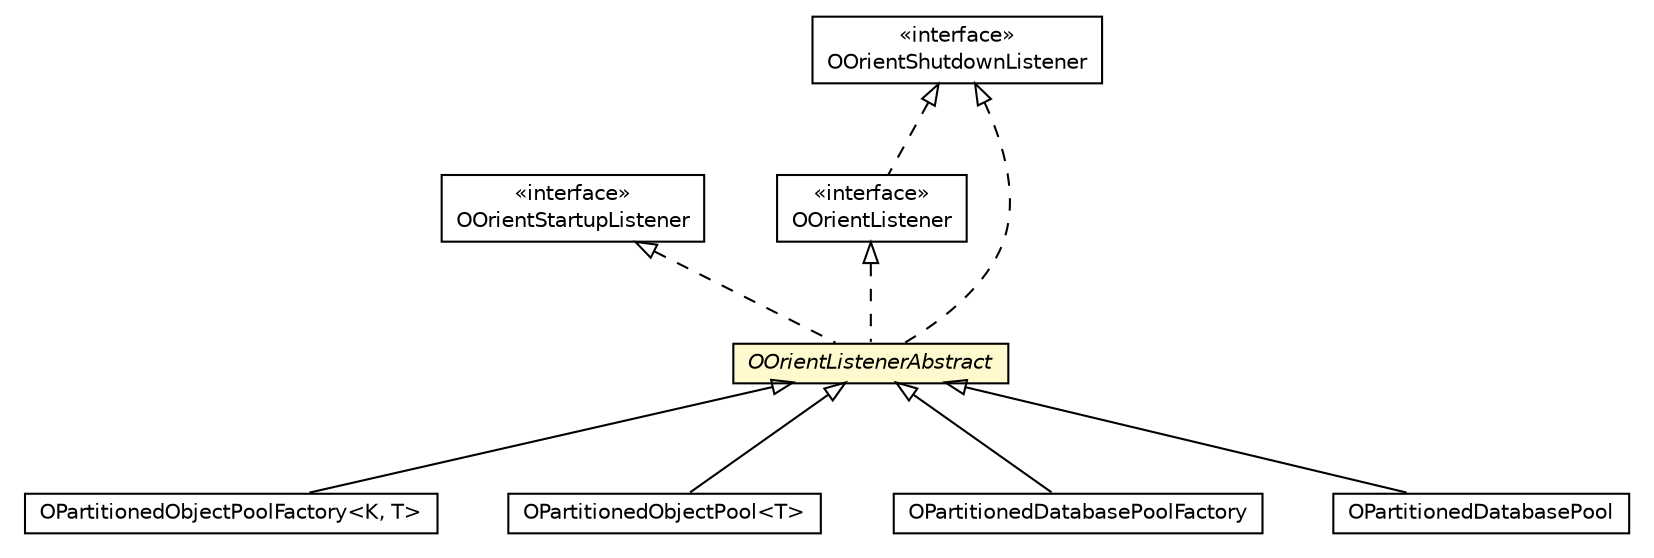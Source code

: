 #!/usr/local/bin/dot
#
# Class diagram 
# Generated by UMLGraph version R5_6-24-gf6e263 (http://www.umlgraph.org/)
#

digraph G {
	edge [fontname="Helvetica",fontsize=10,labelfontname="Helvetica",labelfontsize=10];
	node [fontname="Helvetica",fontsize=10,shape=plaintext];
	nodesep=0.25;
	ranksep=0.5;
	// com.orientechnologies.common.concur.resource.OPartitionedObjectPoolFactory<K, T>
	c2717098 [label=<<table title="com.orientechnologies.common.concur.resource.OPartitionedObjectPoolFactory" border="0" cellborder="1" cellspacing="0" cellpadding="2" port="p" href="../../common/concur/resource/OPartitionedObjectPoolFactory.html">
		<tr><td><table border="0" cellspacing="0" cellpadding="1">
<tr><td align="center" balign="center"> OPartitionedObjectPoolFactory&lt;K, T&gt; </td></tr>
		</table></td></tr>
		</table>>, URL="../../common/concur/resource/OPartitionedObjectPoolFactory.html", fontname="Helvetica", fontcolor="black", fontsize=10.0];
	// com.orientechnologies.common.concur.resource.OPartitionedObjectPool<T>
	c2717104 [label=<<table title="com.orientechnologies.common.concur.resource.OPartitionedObjectPool" border="0" cellborder="1" cellspacing="0" cellpadding="2" port="p" href="../../common/concur/resource/OPartitionedObjectPool.html">
		<tr><td><table border="0" cellspacing="0" cellpadding="1">
<tr><td align="center" balign="center"> OPartitionedObjectPool&lt;T&gt; </td></tr>
		</table></td></tr>
		</table>>, URL="../../common/concur/resource/OPartitionedObjectPool.html", fontname="Helvetica", fontcolor="black", fontsize=10.0];
	// com.orientechnologies.orient.core.OOrientStartupListener
	c2717240 [label=<<table title="com.orientechnologies.orient.core.OOrientStartupListener" border="0" cellborder="1" cellspacing="0" cellpadding="2" port="p" href="./OOrientStartupListener.html">
		<tr><td><table border="0" cellspacing="0" cellpadding="1">
<tr><td align="center" balign="center"> &#171;interface&#187; </td></tr>
<tr><td align="center" balign="center"> OOrientStartupListener </td></tr>
		</table></td></tr>
		</table>>, URL="./OOrientStartupListener.html", fontname="Helvetica", fontcolor="black", fontsize=10.0];
	// com.orientechnologies.orient.core.OOrientListener
	c2717245 [label=<<table title="com.orientechnologies.orient.core.OOrientListener" border="0" cellborder="1" cellspacing="0" cellpadding="2" port="p" href="./OOrientListener.html">
		<tr><td><table border="0" cellspacing="0" cellpadding="1">
<tr><td align="center" balign="center"> &#171;interface&#187; </td></tr>
<tr><td align="center" balign="center"> OOrientListener </td></tr>
		</table></td></tr>
		</table>>, URL="./OOrientListener.html", fontname="Helvetica", fontcolor="black", fontsize=10.0];
	// com.orientechnologies.orient.core.OOrientShutdownListener
	c2717249 [label=<<table title="com.orientechnologies.orient.core.OOrientShutdownListener" border="0" cellborder="1" cellspacing="0" cellpadding="2" port="p" href="./OOrientShutdownListener.html">
		<tr><td><table border="0" cellspacing="0" cellpadding="1">
<tr><td align="center" balign="center"> &#171;interface&#187; </td></tr>
<tr><td align="center" balign="center"> OOrientShutdownListener </td></tr>
		</table></td></tr>
		</table>>, URL="./OOrientShutdownListener.html", fontname="Helvetica", fontcolor="black", fontsize=10.0];
	// com.orientechnologies.orient.core.OOrientListenerAbstract
	c2717250 [label=<<table title="com.orientechnologies.orient.core.OOrientListenerAbstract" border="0" cellborder="1" cellspacing="0" cellpadding="2" port="p" bgcolor="lemonChiffon" href="./OOrientListenerAbstract.html">
		<tr><td><table border="0" cellspacing="0" cellpadding="1">
<tr><td align="center" balign="center"><font face="Helvetica-Oblique"> OOrientListenerAbstract </font></td></tr>
		</table></td></tr>
		</table>>, URL="./OOrientListenerAbstract.html", fontname="Helvetica", fontcolor="black", fontsize=10.0];
	// com.orientechnologies.orient.core.db.OPartitionedDatabasePoolFactory
	c2717265 [label=<<table title="com.orientechnologies.orient.core.db.OPartitionedDatabasePoolFactory" border="0" cellborder="1" cellspacing="0" cellpadding="2" port="p" href="./db/OPartitionedDatabasePoolFactory.html">
		<tr><td><table border="0" cellspacing="0" cellpadding="1">
<tr><td align="center" balign="center"> OPartitionedDatabasePoolFactory </td></tr>
		</table></td></tr>
		</table>>, URL="./db/OPartitionedDatabasePoolFactory.html", fontname="Helvetica", fontcolor="black", fontsize=10.0];
	// com.orientechnologies.orient.core.db.OPartitionedDatabasePool
	c2717283 [label=<<table title="com.orientechnologies.orient.core.db.OPartitionedDatabasePool" border="0" cellborder="1" cellspacing="0" cellpadding="2" port="p" href="./db/OPartitionedDatabasePool.html">
		<tr><td><table border="0" cellspacing="0" cellpadding="1">
<tr><td align="center" balign="center"> OPartitionedDatabasePool </td></tr>
		</table></td></tr>
		</table>>, URL="./db/OPartitionedDatabasePool.html", fontname="Helvetica", fontcolor="black", fontsize=10.0];
	//com.orientechnologies.common.concur.resource.OPartitionedObjectPoolFactory<K, T> extends com.orientechnologies.orient.core.OOrientListenerAbstract
	c2717250:p -> c2717098:p [dir=back,arrowtail=empty];
	//com.orientechnologies.common.concur.resource.OPartitionedObjectPool<T> extends com.orientechnologies.orient.core.OOrientListenerAbstract
	c2717250:p -> c2717104:p [dir=back,arrowtail=empty];
	//com.orientechnologies.orient.core.OOrientListener implements com.orientechnologies.orient.core.OOrientShutdownListener
	c2717249:p -> c2717245:p [dir=back,arrowtail=empty,style=dashed];
	//com.orientechnologies.orient.core.OOrientListenerAbstract implements com.orientechnologies.orient.core.OOrientListener
	c2717245:p -> c2717250:p [dir=back,arrowtail=empty,style=dashed];
	//com.orientechnologies.orient.core.OOrientListenerAbstract implements com.orientechnologies.orient.core.OOrientStartupListener
	c2717240:p -> c2717250:p [dir=back,arrowtail=empty,style=dashed];
	//com.orientechnologies.orient.core.OOrientListenerAbstract implements com.orientechnologies.orient.core.OOrientShutdownListener
	c2717249:p -> c2717250:p [dir=back,arrowtail=empty,style=dashed];
	//com.orientechnologies.orient.core.db.OPartitionedDatabasePoolFactory extends com.orientechnologies.orient.core.OOrientListenerAbstract
	c2717250:p -> c2717265:p [dir=back,arrowtail=empty];
	//com.orientechnologies.orient.core.db.OPartitionedDatabasePool extends com.orientechnologies.orient.core.OOrientListenerAbstract
	c2717250:p -> c2717283:p [dir=back,arrowtail=empty];
}


